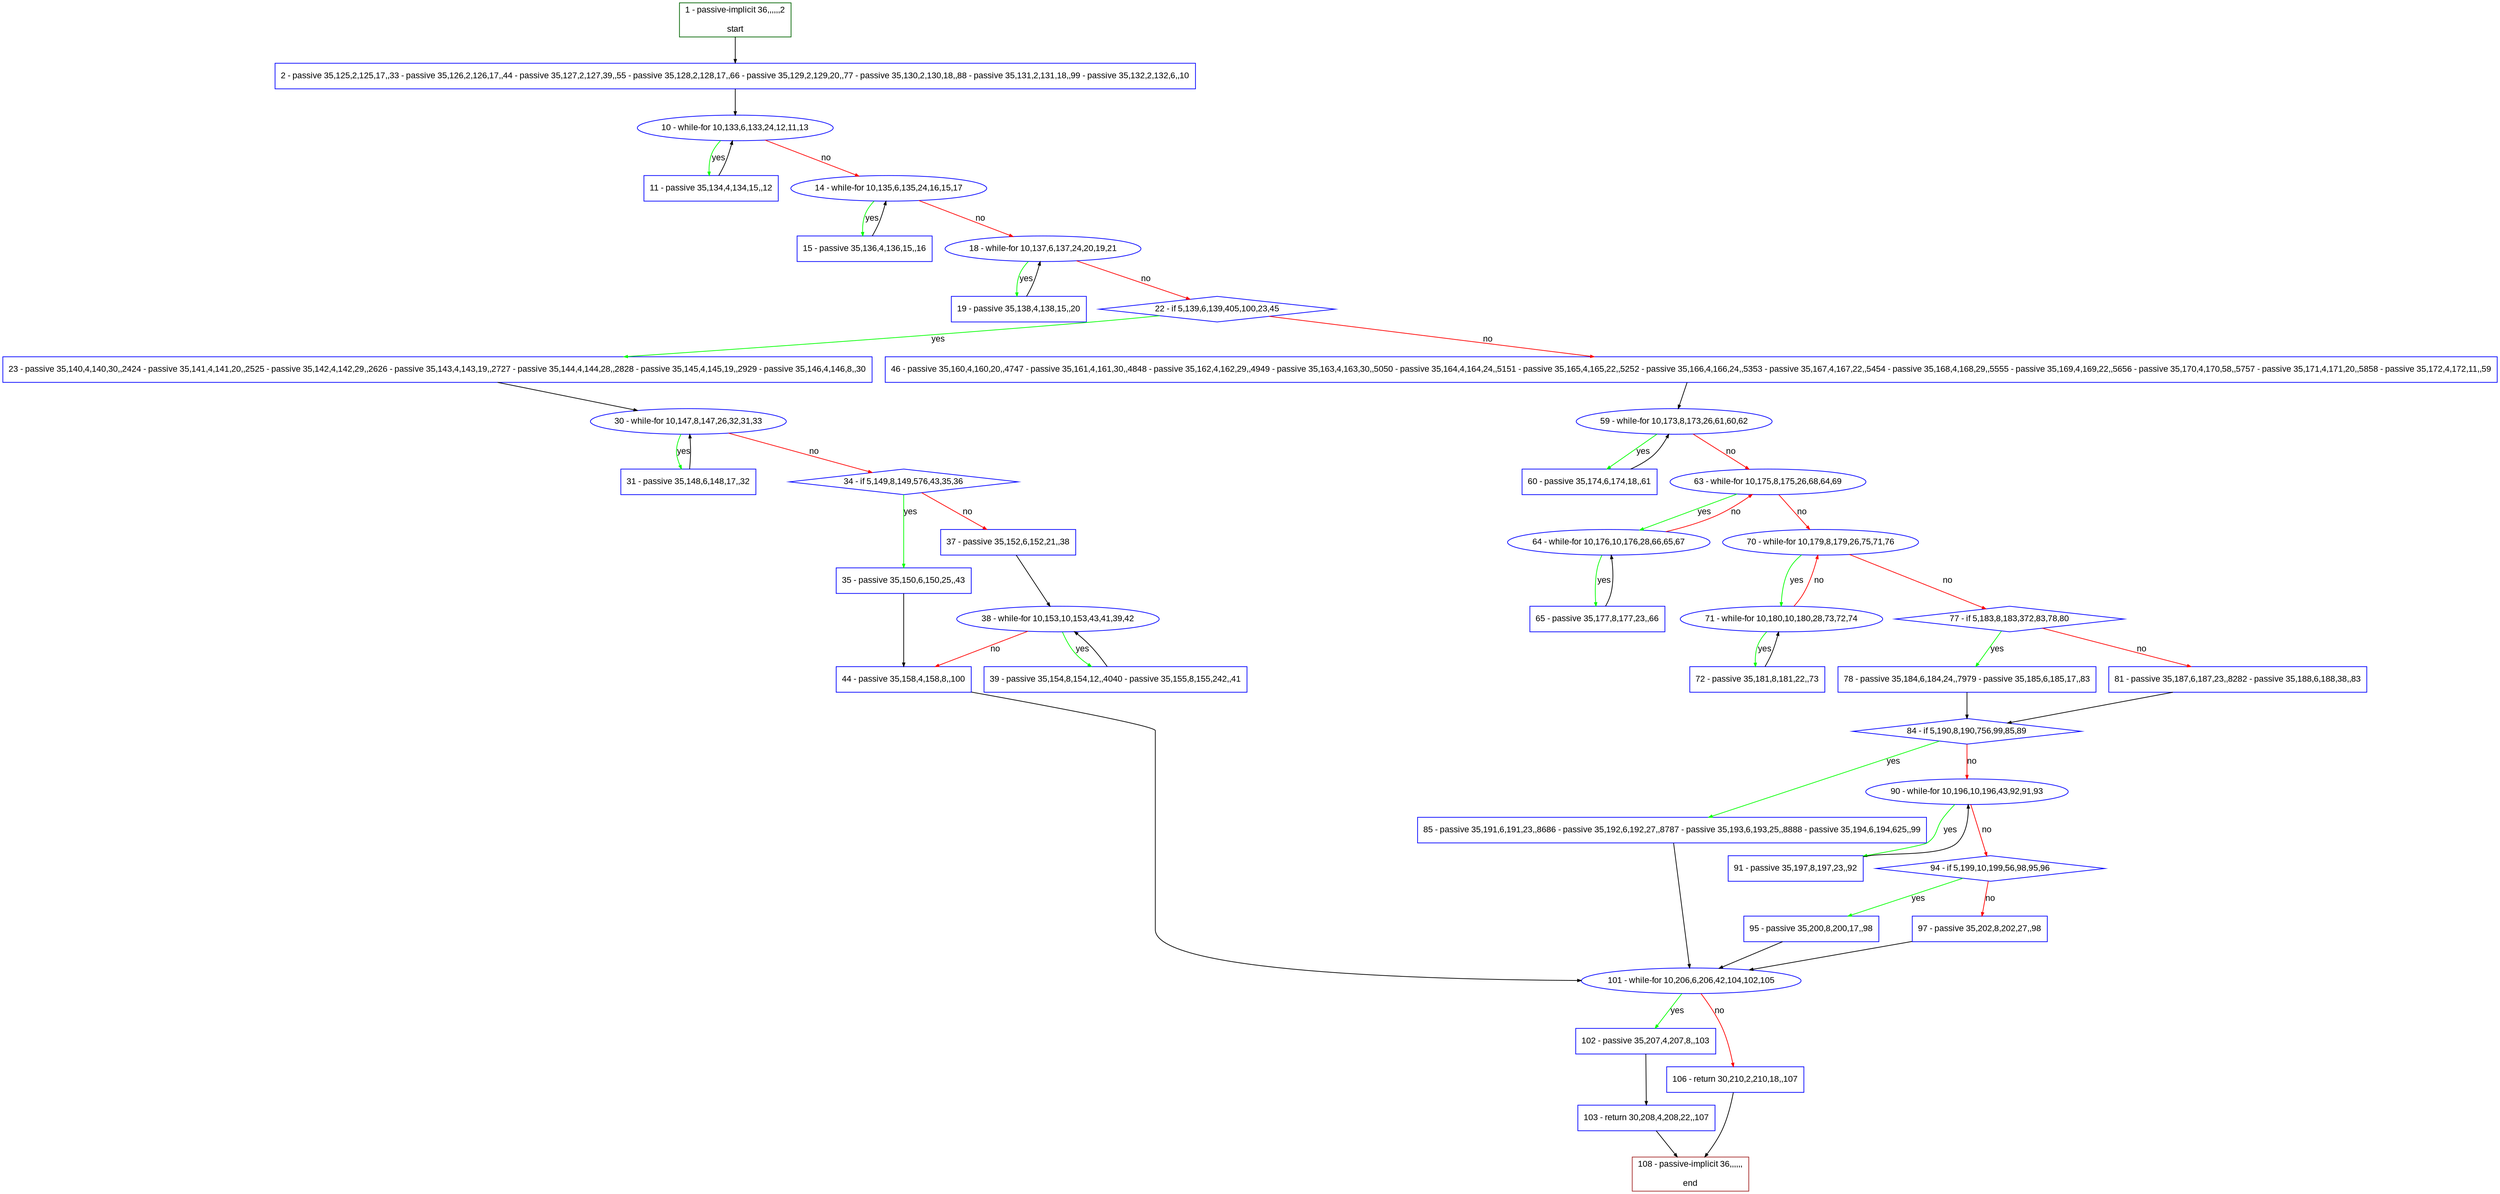 digraph "" {
  graph [pack="true", label="", fontsize="12", packmode="clust", fontname="Arial", fillcolor="#FFFFCC", bgcolor="white", style="rounded,filled", compound="true"];
  node [node_initialized="no", label="", color="grey", fontsize="12", fillcolor="white", fontname="Arial", style="filled", shape="rectangle", compound="true", fixedsize="false"];
  edge [fontcolor="black", arrowhead="normal", arrowtail="none", arrowsize="0.5", ltail="", label="", color="black", fontsize="12", lhead="", fontname="Arial", dir="forward", compound="true"];
  __N1 [label="2 - passive 35,125,2,125,17,,33 - passive 35,126,2,126,17,,44 - passive 35,127,2,127,39,,55 - passive 35,128,2,128,17,,66 - passive 35,129,2,129,20,,77 - passive 35,130,2,130,18,,88 - passive 35,131,2,131,18,,99 - passive 35,132,2,132,6,,10", color="#0000ff", fillcolor="#ffffff", style="filled", shape="box"];
  __N2 [label="1 - passive-implicit 36,,,,,,2\n\nstart", color="#006400", fillcolor="#ffffff", style="filled", shape="box"];
  __N3 [label="10 - while-for 10,133,6,133,24,12,11,13", color="#0000ff", fillcolor="#ffffff", style="filled", shape="oval"];
  __N4 [label="11 - passive 35,134,4,134,15,,12", color="#0000ff", fillcolor="#ffffff", style="filled", shape="box"];
  __N5 [label="14 - while-for 10,135,6,135,24,16,15,17", color="#0000ff", fillcolor="#ffffff", style="filled", shape="oval"];
  __N6 [label="15 - passive 35,136,4,136,15,,16", color="#0000ff", fillcolor="#ffffff", style="filled", shape="box"];
  __N7 [label="18 - while-for 10,137,6,137,24,20,19,21", color="#0000ff", fillcolor="#ffffff", style="filled", shape="oval"];
  __N8 [label="19 - passive 35,138,4,138,15,,20", color="#0000ff", fillcolor="#ffffff", style="filled", shape="box"];
  __N9 [label="22 - if 5,139,6,139,405,100,23,45", color="#0000ff", fillcolor="#ffffff", style="filled", shape="diamond"];
  __N10 [label="23 - passive 35,140,4,140,30,,2424 - passive 35,141,4,141,20,,2525 - passive 35,142,4,142,29,,2626 - passive 35,143,4,143,19,,2727 - passive 35,144,4,144,28,,2828 - passive 35,145,4,145,19,,2929 - passive 35,146,4,146,8,,30", color="#0000ff", fillcolor="#ffffff", style="filled", shape="box"];
  __N11 [label="46 - passive 35,160,4,160,20,,4747 - passive 35,161,4,161,30,,4848 - passive 35,162,4,162,29,,4949 - passive 35,163,4,163,30,,5050 - passive 35,164,4,164,24,,5151 - passive 35,165,4,165,22,,5252 - passive 35,166,4,166,24,,5353 - passive 35,167,4,167,22,,5454 - passive 35,168,4,168,29,,5555 - passive 35,169,4,169,22,,5656 - passive 35,170,4,170,58,,5757 - passive 35,171,4,171,20,,5858 - passive 35,172,4,172,11,,59", color="#0000ff", fillcolor="#ffffff", style="filled", shape="box"];
  __N12 [label="30 - while-for 10,147,8,147,26,32,31,33", color="#0000ff", fillcolor="#ffffff", style="filled", shape="oval"];
  __N13 [label="31 - passive 35,148,6,148,17,,32", color="#0000ff", fillcolor="#ffffff", style="filled", shape="box"];
  __N14 [label="34 - if 5,149,8,149,576,43,35,36", color="#0000ff", fillcolor="#ffffff", style="filled", shape="diamond"];
  __N15 [label="35 - passive 35,150,6,150,25,,43", color="#0000ff", fillcolor="#ffffff", style="filled", shape="box"];
  __N16 [label="37 - passive 35,152,6,152,21,,38", color="#0000ff", fillcolor="#ffffff", style="filled", shape="box"];
  __N17 [label="44 - passive 35,158,4,158,8,,100", color="#0000ff", fillcolor="#ffffff", style="filled", shape="box"];
  __N18 [label="38 - while-for 10,153,10,153,43,41,39,42", color="#0000ff", fillcolor="#ffffff", style="filled", shape="oval"];
  __N19 [label="39 - passive 35,154,8,154,12,,4040 - passive 35,155,8,155,242,,41", color="#0000ff", fillcolor="#ffffff", style="filled", shape="box"];
  __N20 [label="101 - while-for 10,206,6,206,42,104,102,105", color="#0000ff", fillcolor="#ffffff", style="filled", shape="oval"];
  __N21 [label="59 - while-for 10,173,8,173,26,61,60,62", color="#0000ff", fillcolor="#ffffff", style="filled", shape="oval"];
  __N22 [label="60 - passive 35,174,6,174,18,,61", color="#0000ff", fillcolor="#ffffff", style="filled", shape="box"];
  __N23 [label="63 - while-for 10,175,8,175,26,68,64,69", color="#0000ff", fillcolor="#ffffff", style="filled", shape="oval"];
  __N24 [label="64 - while-for 10,176,10,176,28,66,65,67", color="#0000ff", fillcolor="#ffffff", style="filled", shape="oval"];
  __N25 [label="70 - while-for 10,179,8,179,26,75,71,76", color="#0000ff", fillcolor="#ffffff", style="filled", shape="oval"];
  __N26 [label="65 - passive 35,177,8,177,23,,66", color="#0000ff", fillcolor="#ffffff", style="filled", shape="box"];
  __N27 [label="71 - while-for 10,180,10,180,28,73,72,74", color="#0000ff", fillcolor="#ffffff", style="filled", shape="oval"];
  __N28 [label="77 - if 5,183,8,183,372,83,78,80", color="#0000ff", fillcolor="#ffffff", style="filled", shape="diamond"];
  __N29 [label="72 - passive 35,181,8,181,22,,73", color="#0000ff", fillcolor="#ffffff", style="filled", shape="box"];
  __N30 [label="78 - passive 35,184,6,184,24,,7979 - passive 35,185,6,185,17,,83", color="#0000ff", fillcolor="#ffffff", style="filled", shape="box"];
  __N31 [label="81 - passive 35,187,6,187,23,,8282 - passive 35,188,6,188,38,,83", color="#0000ff", fillcolor="#ffffff", style="filled", shape="box"];
  __N32 [label="84 - if 5,190,8,190,756,99,85,89", color="#0000ff", fillcolor="#ffffff", style="filled", shape="diamond"];
  __N33 [label="85 - passive 35,191,6,191,23,,8686 - passive 35,192,6,192,27,,8787 - passive 35,193,6,193,25,,8888 - passive 35,194,6,194,625,,99", color="#0000ff", fillcolor="#ffffff", style="filled", shape="box"];
  __N34 [label="90 - while-for 10,196,10,196,43,92,91,93", color="#0000ff", fillcolor="#ffffff", style="filled", shape="oval"];
  __N35 [label="91 - passive 35,197,8,197,23,,92", color="#0000ff", fillcolor="#ffffff", style="filled", shape="box"];
  __N36 [label="94 - if 5,199,10,199,56,98,95,96", color="#0000ff", fillcolor="#ffffff", style="filled", shape="diamond"];
  __N37 [label="95 - passive 35,200,8,200,17,,98", color="#0000ff", fillcolor="#ffffff", style="filled", shape="box"];
  __N38 [label="97 - passive 35,202,8,202,27,,98", color="#0000ff", fillcolor="#ffffff", style="filled", shape="box"];
  __N39 [label="102 - passive 35,207,4,207,8,,103", color="#0000ff", fillcolor="#ffffff", style="filled", shape="box"];
  __N40 [label="106 - return 30,210,2,210,18,,107", color="#0000ff", fillcolor="#ffffff", style="filled", shape="box"];
  __N41 [label="103 - return 30,208,4,208,22,,107", color="#0000ff", fillcolor="#ffffff", style="filled", shape="box"];
  __N42 [label="108 - passive-implicit 36,,,,,,\n\nend", color="#a52a2a", fillcolor="#ffffff", style="filled", shape="box"];
  __N2 -> __N1 [arrowhead="normal", arrowtail="none", color="#000000", label="", dir="forward"];
  __N1 -> __N3 [arrowhead="normal", arrowtail="none", color="#000000", label="", dir="forward"];
  __N3 -> __N4 [arrowhead="normal", arrowtail="none", color="#00ff00", label="yes", dir="forward"];
  __N4 -> __N3 [arrowhead="normal", arrowtail="none", color="#000000", label="", dir="forward"];
  __N3 -> __N5 [arrowhead="normal", arrowtail="none", color="#ff0000", label="no", dir="forward"];
  __N5 -> __N6 [arrowhead="normal", arrowtail="none", color="#00ff00", label="yes", dir="forward"];
  __N6 -> __N5 [arrowhead="normal", arrowtail="none", color="#000000", label="", dir="forward"];
  __N5 -> __N7 [arrowhead="normal", arrowtail="none", color="#ff0000", label="no", dir="forward"];
  __N7 -> __N8 [arrowhead="normal", arrowtail="none", color="#00ff00", label="yes", dir="forward"];
  __N8 -> __N7 [arrowhead="normal", arrowtail="none", color="#000000", label="", dir="forward"];
  __N7 -> __N9 [arrowhead="normal", arrowtail="none", color="#ff0000", label="no", dir="forward"];
  __N9 -> __N10 [arrowhead="normal", arrowtail="none", color="#00ff00", label="yes", dir="forward"];
  __N9 -> __N11 [arrowhead="normal", arrowtail="none", color="#ff0000", label="no", dir="forward"];
  __N10 -> __N12 [arrowhead="normal", arrowtail="none", color="#000000", label="", dir="forward"];
  __N12 -> __N13 [arrowhead="normal", arrowtail="none", color="#00ff00", label="yes", dir="forward"];
  __N13 -> __N12 [arrowhead="normal", arrowtail="none", color="#000000", label="", dir="forward"];
  __N12 -> __N14 [arrowhead="normal", arrowtail="none", color="#ff0000", label="no", dir="forward"];
  __N14 -> __N15 [arrowhead="normal", arrowtail="none", color="#00ff00", label="yes", dir="forward"];
  __N14 -> __N16 [arrowhead="normal", arrowtail="none", color="#ff0000", label="no", dir="forward"];
  __N15 -> __N17 [arrowhead="normal", arrowtail="none", color="#000000", label="", dir="forward"];
  __N16 -> __N18 [arrowhead="normal", arrowtail="none", color="#000000", label="", dir="forward"];
  __N18 -> __N19 [arrowhead="normal", arrowtail="none", color="#00ff00", label="yes", dir="forward"];
  __N19 -> __N18 [arrowhead="normal", arrowtail="none", color="#000000", label="", dir="forward"];
  __N18 -> __N17 [arrowhead="normal", arrowtail="none", color="#ff0000", label="no", dir="forward"];
  __N17 -> __N20 [arrowhead="normal", arrowtail="none", color="#000000", label="", dir="forward"];
  __N11 -> __N21 [arrowhead="normal", arrowtail="none", color="#000000", label="", dir="forward"];
  __N21 -> __N22 [arrowhead="normal", arrowtail="none", color="#00ff00", label="yes", dir="forward"];
  __N22 -> __N21 [arrowhead="normal", arrowtail="none", color="#000000", label="", dir="forward"];
  __N21 -> __N23 [arrowhead="normal", arrowtail="none", color="#ff0000", label="no", dir="forward"];
  __N23 -> __N24 [arrowhead="normal", arrowtail="none", color="#00ff00", label="yes", dir="forward"];
  __N24 -> __N23 [arrowhead="normal", arrowtail="none", color="#ff0000", label="no", dir="forward"];
  __N23 -> __N25 [arrowhead="normal", arrowtail="none", color="#ff0000", label="no", dir="forward"];
  __N24 -> __N26 [arrowhead="normal", arrowtail="none", color="#00ff00", label="yes", dir="forward"];
  __N26 -> __N24 [arrowhead="normal", arrowtail="none", color="#000000", label="", dir="forward"];
  __N25 -> __N27 [arrowhead="normal", arrowtail="none", color="#00ff00", label="yes", dir="forward"];
  __N27 -> __N25 [arrowhead="normal", arrowtail="none", color="#ff0000", label="no", dir="forward"];
  __N25 -> __N28 [arrowhead="normal", arrowtail="none", color="#ff0000", label="no", dir="forward"];
  __N27 -> __N29 [arrowhead="normal", arrowtail="none", color="#00ff00", label="yes", dir="forward"];
  __N29 -> __N27 [arrowhead="normal", arrowtail="none", color="#000000", label="", dir="forward"];
  __N28 -> __N30 [arrowhead="normal", arrowtail="none", color="#00ff00", label="yes", dir="forward"];
  __N28 -> __N31 [arrowhead="normal", arrowtail="none", color="#ff0000", label="no", dir="forward"];
  __N30 -> __N32 [arrowhead="normal", arrowtail="none", color="#000000", label="", dir="forward"];
  __N31 -> __N32 [arrowhead="normal", arrowtail="none", color="#000000", label="", dir="forward"];
  __N32 -> __N33 [arrowhead="normal", arrowtail="none", color="#00ff00", label="yes", dir="forward"];
  __N32 -> __N34 [arrowhead="normal", arrowtail="none", color="#ff0000", label="no", dir="forward"];
  __N33 -> __N20 [arrowhead="normal", arrowtail="none", color="#000000", label="", dir="forward"];
  __N34 -> __N35 [arrowhead="normal", arrowtail="none", color="#00ff00", label="yes", dir="forward"];
  __N35 -> __N34 [arrowhead="normal", arrowtail="none", color="#000000", label="", dir="forward"];
  __N34 -> __N36 [arrowhead="normal", arrowtail="none", color="#ff0000", label="no", dir="forward"];
  __N36 -> __N37 [arrowhead="normal", arrowtail="none", color="#00ff00", label="yes", dir="forward"];
  __N36 -> __N38 [arrowhead="normal", arrowtail="none", color="#ff0000", label="no", dir="forward"];
  __N37 -> __N20 [arrowhead="normal", arrowtail="none", color="#000000", label="", dir="forward"];
  __N38 -> __N20 [arrowhead="normal", arrowtail="none", color="#000000", label="", dir="forward"];
  __N20 -> __N39 [arrowhead="normal", arrowtail="none", color="#00ff00", label="yes", dir="forward"];
  __N20 -> __N40 [arrowhead="normal", arrowtail="none", color="#ff0000", label="no", dir="forward"];
  __N39 -> __N41 [arrowhead="normal", arrowtail="none", color="#000000", label="", dir="forward"];
  __N41 -> __N42 [arrowhead="normal", arrowtail="none", color="#000000", label="", dir="forward"];
  __N40 -> __N42 [arrowhead="normal", arrowtail="none", color="#000000", label="", dir="forward"];
}
